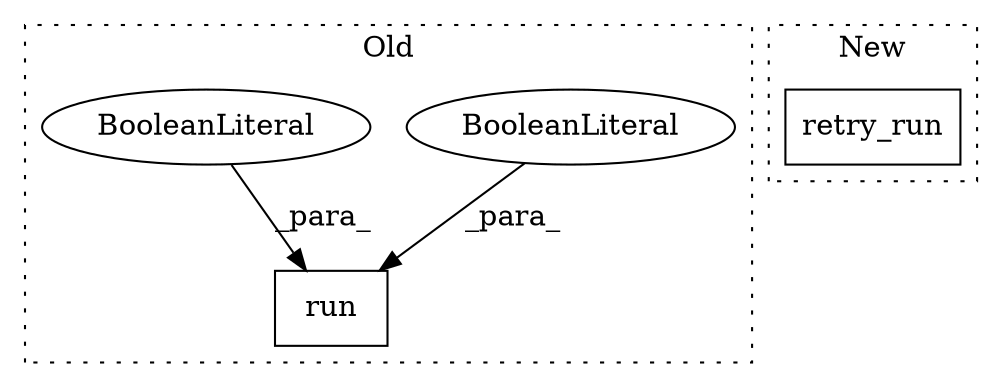 digraph G {
subgraph cluster0 {
1 [label="run" a="32" s="725,738" l="4,1" shape="box"];
3 [label="BooleanLiteral" a="9" s="734" l="4" shape="ellipse"];
4 [label="BooleanLiteral" a="9" s="729" l="4" shape="ellipse"];
label = "Old";
style="dotted";
}
subgraph cluster1 {
2 [label="retry_run" a="32" s="757" l="11" shape="box"];
label = "New";
style="dotted";
}
3 -> 1 [label="_para_"];
4 -> 1 [label="_para_"];
}